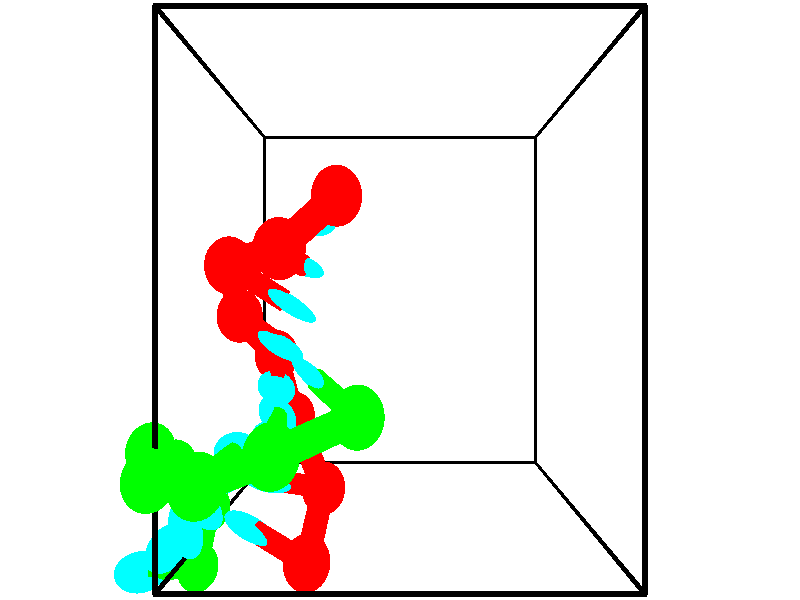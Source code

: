 // switches for output
#declare DRAW_BASES = 1; // possible values are 0, 1; only relevant for DNA ribbons
#declare DRAW_BASES_TYPE = 3; // possible values are 1, 2, 3; only relevant for DNA ribbons
#declare DRAW_FOG = 0; // set to 1 to enable fog

#include "colors.inc"

#include "transforms.inc"
background { rgb <1, 1, 1>}

#default {
   normal{
       ripples 0.25
       frequency 0.20
       turbulence 0.2
       lambda 5
   }
	finish {
		phong 0.1
		phong_size 40.
	}
}

// original window dimensions: 1024x640


// camera settings

camera {
	sky <-0, 1, 0>
	up <-0, 1, 0>
	right 1.6 * <1, 0, 0>
	location <2.5, 2.5, 11.1562>
	look_at <2.5, 2.5, 2.5>
	direction <0, 0, -8.6562>
	angle 67.0682
}


# declare cpy_camera_pos = <2.5, 2.5, 11.1562>;
# if (DRAW_FOG = 1)
fog {
	fog_type 2
	up vnormalize(cpy_camera_pos)
	color rgbt<1,1,1,0.3>
	distance 1e-5
	fog_alt 3e-3
	fog_offset 4
}
# end


// LIGHTS

# declare lum = 6;
global_settings {
	ambient_light rgb lum * <0.05, 0.05, 0.05>
	max_trace_level 15
}# declare cpy_direct_light_amount = 0.25;
light_source
{	1000 * <-1, -1, 1>,
	rgb lum * cpy_direct_light_amount
	parallel
}

light_source
{	1000 * <1, 1, -1>,
	rgb lum * cpy_direct_light_amount
	parallel
}

// strand 0

// nucleotide -1

// particle -1
sphere {
	<1.877937, 3.352560, 5.226445> 0.250000
	pigment { color rgbt <1,0,0,0> }
	no_shadow
}
cylinder {
	<1.718825, 3.268452, 4.869221>,  <1.623358, 3.217987, 4.654886>, 0.100000
	pigment { color rgbt <1,0,0,0> }
	no_shadow
}
cylinder {
	<1.718825, 3.268452, 4.869221>,  <1.877937, 3.352560, 5.226445>, 0.100000
	pigment { color rgbt <1,0,0,0> }
	no_shadow
}

// particle -1
sphere {
	<1.718825, 3.268452, 4.869221> 0.100000
	pigment { color rgbt <1,0,0,0> }
	no_shadow
}
sphere {
	0, 1
	scale<0.080000,0.200000,0.300000>
	matrix <-0.143992, -0.947013, 0.287110,
		-0.906112, 0.242800, 0.346425,
		-0.397779, -0.210271, -0.893061,
		1.599492, 3.205370, 4.601303>
	pigment { color rgbt <0,1,1,0> }
	no_shadow
}
cylinder {
	<1.346818, 2.907975, 5.393034>,  <1.877937, 3.352560, 5.226445>, 0.130000
	pigment { color rgbt <1,0,0,0> }
	no_shadow
}

// nucleotide -1

// particle -1
sphere {
	<1.346818, 2.907975, 5.393034> 0.250000
	pigment { color rgbt <1,0,0,0> }
	no_shadow
}
cylinder {
	<1.422856, 2.845928, 5.005260>,  <1.468480, 2.808700, 4.772596>, 0.100000
	pigment { color rgbt <1,0,0,0> }
	no_shadow
}
cylinder {
	<1.422856, 2.845928, 5.005260>,  <1.346818, 2.907975, 5.393034>, 0.100000
	pigment { color rgbt <1,0,0,0> }
	no_shadow
}

// particle -1
sphere {
	<1.422856, 2.845928, 5.005260> 0.100000
	pigment { color rgbt <1,0,0,0> }
	no_shadow
}
sphere {
	0, 1
	scale<0.080000,0.200000,0.300000>
	matrix <-0.255612, -0.961204, 0.103677,
		-0.947906, 0.228090, -0.222372,
		0.190098, -0.155117, -0.969434,
		1.479885, 2.799393, 4.714430>
	pigment { color rgbt <0,1,1,0> }
	no_shadow
}
cylinder {
	<0.750173, 2.793382, 4.958395>,  <1.346818, 2.907975, 5.393034>, 0.130000
	pigment { color rgbt <1,0,0,0> }
	no_shadow
}

// nucleotide -1

// particle -1
sphere {
	<0.750173, 2.793382, 4.958395> 0.250000
	pigment { color rgbt <1,0,0,0> }
	no_shadow
}
cylinder {
	<1.092668, 2.602928, 4.878242>,  <1.298164, 2.488656, 4.830151>, 0.100000
	pigment { color rgbt <1,0,0,0> }
	no_shadow
}
cylinder {
	<1.092668, 2.602928, 4.878242>,  <0.750173, 2.793382, 4.958395>, 0.100000
	pigment { color rgbt <1,0,0,0> }
	no_shadow
}

// particle -1
sphere {
	<1.092668, 2.602928, 4.878242> 0.100000
	pigment { color rgbt <1,0,0,0> }
	no_shadow
}
sphere {
	0, 1
	scale<0.080000,0.200000,0.300000>
	matrix <-0.475205, -0.878096, 0.055920,
		-0.202579, 0.047342, -0.978121,
		0.856237, -0.476136, -0.200381,
		1.349539, 2.460087, 4.818128>
	pigment { color rgbt <0,1,1,0> }
	no_shadow
}
cylinder {
	<0.702408, 2.351614, 4.381732>,  <0.750173, 2.793382, 4.958395>, 0.130000
	pigment { color rgbt <1,0,0,0> }
	no_shadow
}

// nucleotide -1

// particle -1
sphere {
	<0.702408, 2.351614, 4.381732> 0.250000
	pigment { color rgbt <1,0,0,0> }
	no_shadow
}
cylinder {
	<1.005733, 2.206646, 4.598476>,  <1.187729, 2.119665, 4.728523>, 0.100000
	pigment { color rgbt <1,0,0,0> }
	no_shadow
}
cylinder {
	<1.005733, 2.206646, 4.598476>,  <0.702408, 2.351614, 4.381732>, 0.100000
	pigment { color rgbt <1,0,0,0> }
	no_shadow
}

// particle -1
sphere {
	<1.005733, 2.206646, 4.598476> 0.100000
	pigment { color rgbt <1,0,0,0> }
	no_shadow
}
sphere {
	0, 1
	scale<0.080000,0.200000,0.300000>
	matrix <-0.376304, -0.922102, -0.090121,
		0.532313, -0.135564, -0.835623,
		0.758313, -0.362421, 0.541860,
		1.233227, 2.097919, 4.761034>
	pigment { color rgbt <0,1,1,0> }
	no_shadow
}
cylinder {
	<1.044984, 1.955662, 4.036663>,  <0.702408, 2.351614, 4.381732>, 0.130000
	pigment { color rgbt <1,0,0,0> }
	no_shadow
}

// nucleotide -1

// particle -1
sphere {
	<1.044984, 1.955662, 4.036663> 0.250000
	pigment { color rgbt <1,0,0,0> }
	no_shadow
}
cylinder {
	<1.119667, 1.821049, 4.405853>,  <1.164477, 1.740281, 4.627367>, 0.100000
	pigment { color rgbt <1,0,0,0> }
	no_shadow
}
cylinder {
	<1.119667, 1.821049, 4.405853>,  <1.044984, 1.955662, 4.036663>, 0.100000
	pigment { color rgbt <1,0,0,0> }
	no_shadow
}

// particle -1
sphere {
	<1.119667, 1.821049, 4.405853> 0.100000
	pigment { color rgbt <1,0,0,0> }
	no_shadow
}
sphere {
	0, 1
	scale<0.080000,0.200000,0.300000>
	matrix <-0.250207, -0.924806, -0.286586,
		0.950019, -0.177427, -0.256871,
		0.186708, -0.336533, 0.922977,
		1.175679, 1.720089, 4.682746>
	pigment { color rgbt <0,1,1,0> }
	no_shadow
}
cylinder {
	<1.220359, 1.324983, 3.864427>,  <1.044984, 1.955662, 4.036663>, 0.130000
	pigment { color rgbt <1,0,0,0> }
	no_shadow
}

// nucleotide -1

// particle -1
sphere {
	<1.220359, 1.324983, 3.864427> 0.250000
	pigment { color rgbt <1,0,0,0> }
	no_shadow
}
cylinder {
	<1.148166, 1.281288, 4.255424>,  <1.104849, 1.255071, 4.490023>, 0.100000
	pigment { color rgbt <1,0,0,0> }
	no_shadow
}
cylinder {
	<1.148166, 1.281288, 4.255424>,  <1.220359, 1.324983, 3.864427>, 0.100000
	pigment { color rgbt <1,0,0,0> }
	no_shadow
}

// particle -1
sphere {
	<1.148166, 1.281288, 4.255424> 0.100000
	pigment { color rgbt <1,0,0,0> }
	no_shadow
}
sphere {
	0, 1
	scale<0.080000,0.200000,0.300000>
	matrix <-0.467534, -0.864831, -0.182973,
		0.865354, -0.490035, 0.105016,
		-0.180484, -0.109238, 0.977493,
		1.094020, 1.248517, 4.548672>
	pigment { color rgbt <0,1,1,0> }
	no_shadow
}
cylinder {
	<1.611966, 0.676128, 4.134054>,  <1.220359, 1.324983, 3.864427>, 0.130000
	pigment { color rgbt <1,0,0,0> }
	no_shadow
}

// nucleotide -1

// particle -1
sphere {
	<1.611966, 0.676128, 4.134054> 0.250000
	pigment { color rgbt <1,0,0,0> }
	no_shadow
}
cylinder {
	<1.279695, 0.776436, 4.332886>,  <1.080332, 0.836621, 4.452185>, 0.100000
	pigment { color rgbt <1,0,0,0> }
	no_shadow
}
cylinder {
	<1.279695, 0.776436, 4.332886>,  <1.611966, 0.676128, 4.134054>, 0.100000
	pigment { color rgbt <1,0,0,0> }
	no_shadow
}

// particle -1
sphere {
	<1.279695, 0.776436, 4.332886> 0.100000
	pigment { color rgbt <1,0,0,0> }
	no_shadow
}
sphere {
	0, 1
	scale<0.080000,0.200000,0.300000>
	matrix <-0.367244, -0.917840, -0.150669,
		0.418457, -0.307707, 0.854524,
		-0.830678, 0.250770, 0.497080,
		1.030491, 0.851667, 4.482010>
	pigment { color rgbt <0,1,1,0> }
	no_shadow
}
cylinder {
	<1.504969, 0.163378, 4.717799>,  <1.611966, 0.676128, 4.134054>, 0.130000
	pigment { color rgbt <1,0,0,0> }
	no_shadow
}

// nucleotide -1

// particle -1
sphere {
	<1.504969, 0.163378, 4.717799> 0.250000
	pigment { color rgbt <1,0,0,0> }
	no_shadow
}
cylinder {
	<1.142509, 0.320759, 4.655716>,  <0.925034, 0.415187, 4.618466>, 0.100000
	pigment { color rgbt <1,0,0,0> }
	no_shadow
}
cylinder {
	<1.142509, 0.320759, 4.655716>,  <1.504969, 0.163378, 4.717799>, 0.100000
	pigment { color rgbt <1,0,0,0> }
	no_shadow
}

// particle -1
sphere {
	<1.142509, 0.320759, 4.655716> 0.100000
	pigment { color rgbt <1,0,0,0> }
	no_shadow
}
sphere {
	0, 1
	scale<0.080000,0.200000,0.300000>
	matrix <-0.391698, -0.919087, -0.043034,
		-0.159581, 0.021799, 0.986944,
		-0.906149, 0.393452, -0.155208,
		0.870665, 0.438794, 4.609154>
	pigment { color rgbt <0,1,1,0> }
	no_shadow
}
// strand 1

// nucleotide -1

// particle -1
sphere {
	<-0.051921, -0.308755, 3.540155> 0.250000
	pigment { color rgbt <0,1,0,0> }
	no_shadow
}
cylinder {
	<-0.354933, -0.243385, 3.792961>,  <-0.536740, -0.204163, 3.944645>, 0.100000
	pigment { color rgbt <0,1,0,0> }
	no_shadow
}
cylinder {
	<-0.354933, -0.243385, 3.792961>,  <-0.051921, -0.308755, 3.540155>, 0.100000
	pigment { color rgbt <0,1,0,0> }
	no_shadow
}

// particle -1
sphere {
	<-0.354933, -0.243385, 3.792961> 0.100000
	pigment { color rgbt <0,1,0,0> }
	no_shadow
}
sphere {
	0, 1
	scale<0.080000,0.200000,0.300000>
	matrix <0.620921, 0.479242, 0.620310,
		-0.201513, 0.862334, -0.464513,
		-0.757529, 0.163425, 0.632015,
		-0.582191, -0.194358, 3.982565>
	pigment { color rgbt <0,1,1,0> }
	no_shadow
}
cylinder {
	<0.107113, 0.335437, 3.578366>,  <-0.051921, -0.308755, 3.540155>, 0.130000
	pigment { color rgbt <0,1,0,0> }
	no_shadow
}

// nucleotide -1

// particle -1
sphere {
	<0.107113, 0.335437, 3.578366> 0.250000
	pigment { color rgbt <0,1,0,0> }
	no_shadow
}
cylinder {
	<-0.061960, 0.206009, 3.916985>,  <-0.163404, 0.128352, 4.120156>, 0.100000
	pigment { color rgbt <0,1,0,0> }
	no_shadow
}
cylinder {
	<-0.061960, 0.206009, 3.916985>,  <0.107113, 0.335437, 3.578366>, 0.100000
	pigment { color rgbt <0,1,0,0> }
	no_shadow
}

// particle -1
sphere {
	<-0.061960, 0.206009, 3.916985> 0.100000
	pigment { color rgbt <0,1,0,0> }
	no_shadow
}
sphere {
	0, 1
	scale<0.080000,0.200000,0.300000>
	matrix <0.691226, 0.489014, 0.532045,
		-0.586127, 0.810042, 0.016962,
		-0.422684, -0.323570, 0.846546,
		-0.188765, 0.108938, 4.170949>
	pigment { color rgbt <0,1,1,0> }
	no_shadow
}
cylinder {
	<-0.149009, 0.880943, 4.071406>,  <0.107113, 0.335437, 3.578366>, 0.130000
	pigment { color rgbt <0,1,0,0> }
	no_shadow
}

// nucleotide -1

// particle -1
sphere {
	<-0.149009, 0.880943, 4.071406> 0.250000
	pigment { color rgbt <0,1,0,0> }
	no_shadow
}
cylinder {
	<0.011360, 0.598320, 4.304657>,  <0.107582, 0.428746, 4.444607>, 0.100000
	pigment { color rgbt <0,1,0,0> }
	no_shadow
}
cylinder {
	<0.011360, 0.598320, 4.304657>,  <-0.149009, 0.880943, 4.071406>, 0.100000
	pigment { color rgbt <0,1,0,0> }
	no_shadow
}

// particle -1
sphere {
	<0.011360, 0.598320, 4.304657> 0.100000
	pigment { color rgbt <0,1,0,0> }
	no_shadow
}
sphere {
	0, 1
	scale<0.080000,0.200000,0.300000>
	matrix <0.656976, 0.665364, 0.354504,
		-0.638469, 0.240972, 0.730952,
		0.400924, -0.706557, 0.583127,
		0.131637, 0.386353, 4.479595>
	pigment { color rgbt <0,1,1,0> }
	no_shadow
}
cylinder {
	<-0.156850, 1.158747, 4.720940>,  <-0.149009, 0.880943, 4.071406>, 0.130000
	pigment { color rgbt <0,1,0,0> }
	no_shadow
}

// nucleotide -1

// particle -1
sphere {
	<-0.156850, 1.158747, 4.720940> 0.250000
	pigment { color rgbt <0,1,0,0> }
	no_shadow
}
cylinder {
	<0.133356, 0.884308, 4.699409>,  <0.307480, 0.719644, 4.686491>, 0.100000
	pigment { color rgbt <0,1,0,0> }
	no_shadow
}
cylinder {
	<0.133356, 0.884308, 4.699409>,  <-0.156850, 1.158747, 4.720940>, 0.100000
	pigment { color rgbt <0,1,0,0> }
	no_shadow
}

// particle -1
sphere {
	<0.133356, 0.884308, 4.699409> 0.100000
	pigment { color rgbt <0,1,0,0> }
	no_shadow
}
sphere {
	0, 1
	scale<0.080000,0.200000,0.300000>
	matrix <0.649216, 0.656365, 0.384323,
		-0.228354, -0.313777, 0.921628,
		0.725516, -0.686097, -0.053825,
		0.351011, 0.678479, 4.683262>
	pigment { color rgbt <0,1,1,0> }
	no_shadow
}
cylinder {
	<0.116734, 1.069737, 5.430681>,  <-0.156850, 1.158747, 4.720940>, 0.130000
	pigment { color rgbt <0,1,0,0> }
	no_shadow
}

// nucleotide -1

// particle -1
sphere {
	<0.116734, 1.069737, 5.430681> 0.250000
	pigment { color rgbt <0,1,0,0> }
	no_shadow
}
cylinder {
	<0.391331, 1.023647, 5.143501>,  <0.556089, 0.995993, 4.971193>, 0.100000
	pigment { color rgbt <0,1,0,0> }
	no_shadow
}
cylinder {
	<0.391331, 1.023647, 5.143501>,  <0.116734, 1.069737, 5.430681>, 0.100000
	pigment { color rgbt <0,1,0,0> }
	no_shadow
}

// particle -1
sphere {
	<0.391331, 1.023647, 5.143501> 0.100000
	pigment { color rgbt <0,1,0,0> }
	no_shadow
}
sphere {
	0, 1
	scale<0.080000,0.200000,0.300000>
	matrix <0.505973, 0.784816, 0.357848,
		0.522225, -0.608922, 0.597072,
		0.686493, -0.115225, -0.717949,
		0.597279, 0.989080, 4.928117>
	pigment { color rgbt <0,1,1,0> }
	no_shadow
}
cylinder {
	<0.700676, 1.126894, 5.817810>,  <0.116733, 1.069737, 5.430681>, 0.130000
	pigment { color rgbt <0,1,0,0> }
	no_shadow
}

// nucleotide -1

// particle -1
sphere {
	<0.700676, 1.126894, 5.817810> 0.250000
	pigment { color rgbt <0,1,0,0> }
	no_shadow
}
cylinder {
	<0.802162, 1.193985, 5.436760>,  <0.863054, 1.234240, 5.208130>, 0.100000
	pigment { color rgbt <0,1,0,0> }
	no_shadow
}
cylinder {
	<0.802162, 1.193985, 5.436760>,  <0.700676, 1.126894, 5.817810>, 0.100000
	pigment { color rgbt <0,1,0,0> }
	no_shadow
}

// particle -1
sphere {
	<0.802162, 1.193985, 5.436760> 0.100000
	pigment { color rgbt <0,1,0,0> }
	no_shadow
}
sphere {
	0, 1
	scale<0.080000,0.200000,0.300000>
	matrix <0.462785, 0.843769, 0.271817,
		0.849386, -0.509825, 0.136458,
		0.253718, 0.167727, -0.952625,
		0.878277, 1.244303, 5.150972>
	pigment { color rgbt <0,1,1,0> }
	no_shadow
}
cylinder {
	<1.370485, 1.355955, 5.864161>,  <0.700676, 1.126894, 5.817810>, 0.130000
	pigment { color rgbt <0,1,0,0> }
	no_shadow
}

// nucleotide -1

// particle -1
sphere {
	<1.370485, 1.355955, 5.864161> 0.250000
	pigment { color rgbt <0,1,0,0> }
	no_shadow
}
cylinder {
	<1.326235, 1.468006, 5.482735>,  <1.299685, 1.535237, 5.253879>, 0.100000
	pigment { color rgbt <0,1,0,0> }
	no_shadow
}
cylinder {
	<1.326235, 1.468006, 5.482735>,  <1.370485, 1.355955, 5.864161>, 0.100000
	pigment { color rgbt <0,1,0,0> }
	no_shadow
}

// particle -1
sphere {
	<1.326235, 1.468006, 5.482735> 0.100000
	pigment { color rgbt <0,1,0,0> }
	no_shadow
}
sphere {
	0, 1
	scale<0.080000,0.200000,0.300000>
	matrix <0.503185, 0.843185, 0.189326,
		0.857069, -0.458876, -0.234234,
		-0.110625, 0.280128, -0.953567,
		1.293047, 1.552045, 5.196664>
	pigment { color rgbt <0,1,1,0> }
	no_shadow
}
cylinder {
	<2.108388, 1.596984, 5.587930>,  <1.370485, 1.355955, 5.864161>, 0.130000
	pigment { color rgbt <0,1,0,0> }
	no_shadow
}

// nucleotide -1

// particle -1
sphere {
	<2.108388, 1.596984, 5.587930> 0.250000
	pigment { color rgbt <0,1,0,0> }
	no_shadow
}
cylinder {
	<1.835100, 1.749142, 5.338608>,  <1.671127, 1.840436, 5.189014>, 0.100000
	pigment { color rgbt <0,1,0,0> }
	no_shadow
}
cylinder {
	<1.835100, 1.749142, 5.338608>,  <2.108388, 1.596984, 5.587930>, 0.100000
	pigment { color rgbt <0,1,0,0> }
	no_shadow
}

// particle -1
sphere {
	<1.835100, 1.749142, 5.338608> 0.100000
	pigment { color rgbt <0,1,0,0> }
	no_shadow
}
sphere {
	0, 1
	scale<0.080000,0.200000,0.300000>
	matrix <0.591642, 0.788673, -0.167196,
		0.427984, -0.483005, -0.763895,
		-0.683220, 0.380395, -0.623305,
		1.630134, 1.863260, 5.151616>
	pigment { color rgbt <0,1,1,0> }
	no_shadow
}
// box output
cylinder {
	<0.000000, 0.000000, 0.000000>,  <5.000000, 0.000000, 0.000000>, 0.025000
	pigment { color rgbt <0,0,0,0> }
	no_shadow
}
cylinder {
	<0.000000, 0.000000, 0.000000>,  <0.000000, 5.000000, 0.000000>, 0.025000
	pigment { color rgbt <0,0,0,0> }
	no_shadow
}
cylinder {
	<0.000000, 0.000000, 0.000000>,  <0.000000, 0.000000, 5.000000>, 0.025000
	pigment { color rgbt <0,0,0,0> }
	no_shadow
}
cylinder {
	<5.000000, 5.000000, 5.000000>,  <0.000000, 5.000000, 5.000000>, 0.025000
	pigment { color rgbt <0,0,0,0> }
	no_shadow
}
cylinder {
	<5.000000, 5.000000, 5.000000>,  <5.000000, 0.000000, 5.000000>, 0.025000
	pigment { color rgbt <0,0,0,0> }
	no_shadow
}
cylinder {
	<5.000000, 5.000000, 5.000000>,  <5.000000, 5.000000, 0.000000>, 0.025000
	pigment { color rgbt <0,0,0,0> }
	no_shadow
}
cylinder {
	<0.000000, 0.000000, 5.000000>,  <0.000000, 5.000000, 5.000000>, 0.025000
	pigment { color rgbt <0,0,0,0> }
	no_shadow
}
cylinder {
	<0.000000, 0.000000, 5.000000>,  <5.000000, 0.000000, 5.000000>, 0.025000
	pigment { color rgbt <0,0,0,0> }
	no_shadow
}
cylinder {
	<5.000000, 5.000000, 0.000000>,  <0.000000, 5.000000, 0.000000>, 0.025000
	pigment { color rgbt <0,0,0,0> }
	no_shadow
}
cylinder {
	<5.000000, 5.000000, 0.000000>,  <5.000000, 0.000000, 0.000000>, 0.025000
	pigment { color rgbt <0,0,0,0> }
	no_shadow
}
cylinder {
	<5.000000, 0.000000, 5.000000>,  <5.000000, 0.000000, 0.000000>, 0.025000
	pigment { color rgbt <0,0,0,0> }
	no_shadow
}
cylinder {
	<0.000000, 5.000000, 0.000000>,  <0.000000, 5.000000, 5.000000>, 0.025000
	pigment { color rgbt <0,0,0,0> }
	no_shadow
}
// end of box output
